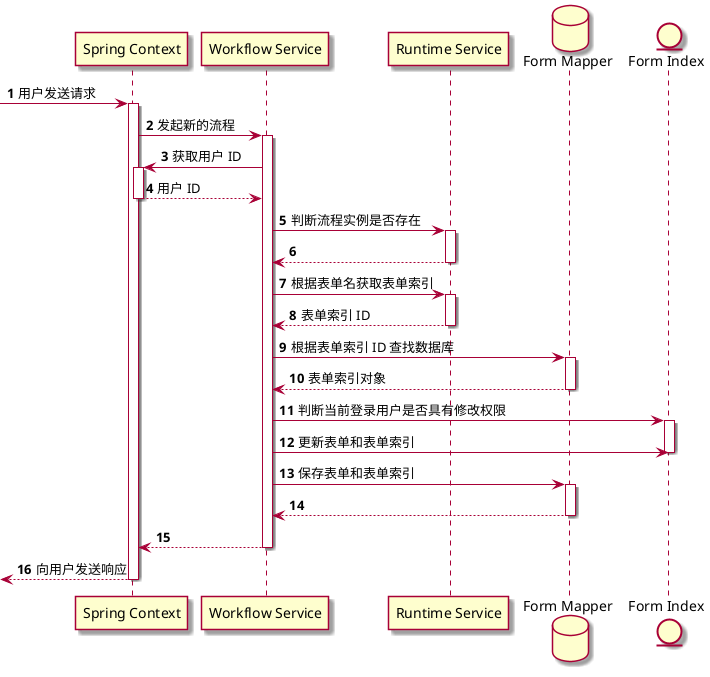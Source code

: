 @startuml
'https://plantuml.com/sequence-diagram

skin rose

autonumber

participant "Spring Context" as a
participant "Workflow Service" as b
participant "Runtime Service" as c
database "Form Mapper" as d
entity "Form Index" as e

-> a: 用户发送请求
activate a
a -> b: 发起新的流程
activate b
b -> a: 获取用户 ID
activate a
return 用户 ID
b -> c: 判断流程实例是否存在
activate c
return
b -> c: 根据表单名获取表单索引
activate c
return 表单索引 ID
b -> d: 根据表单索引 ID 查找数据库
activate d
return 表单索引对象
b -> e: 判断当前登录用户是否具有修改权限
activate e
b -> e: 更新表单和表单索引
deactivate

b -> d: 保存表单和表单索引
activate d
return
return
return 向用户发送响应

@enduml

// 判断 processId 对应的流程是否存在
        ProcessInstance processInstance = runtimeService.
                createProcessInstanceQuery().processInstanceId(processInstanceId).singleResult();
        if (processInstance == null) {
            throw new ServiceException(0);
        }

        // 获取表单索引

        // 判断当前用户对该表单是否具有写权限

        // 更新表单索引
//        FormIndex formIndex = new FormIndex();

        // 将表单保存至数据库

        // 将表单索引保存至流程实例变量中
        runtimeService.setVariable(processInstanceId, formName, null);